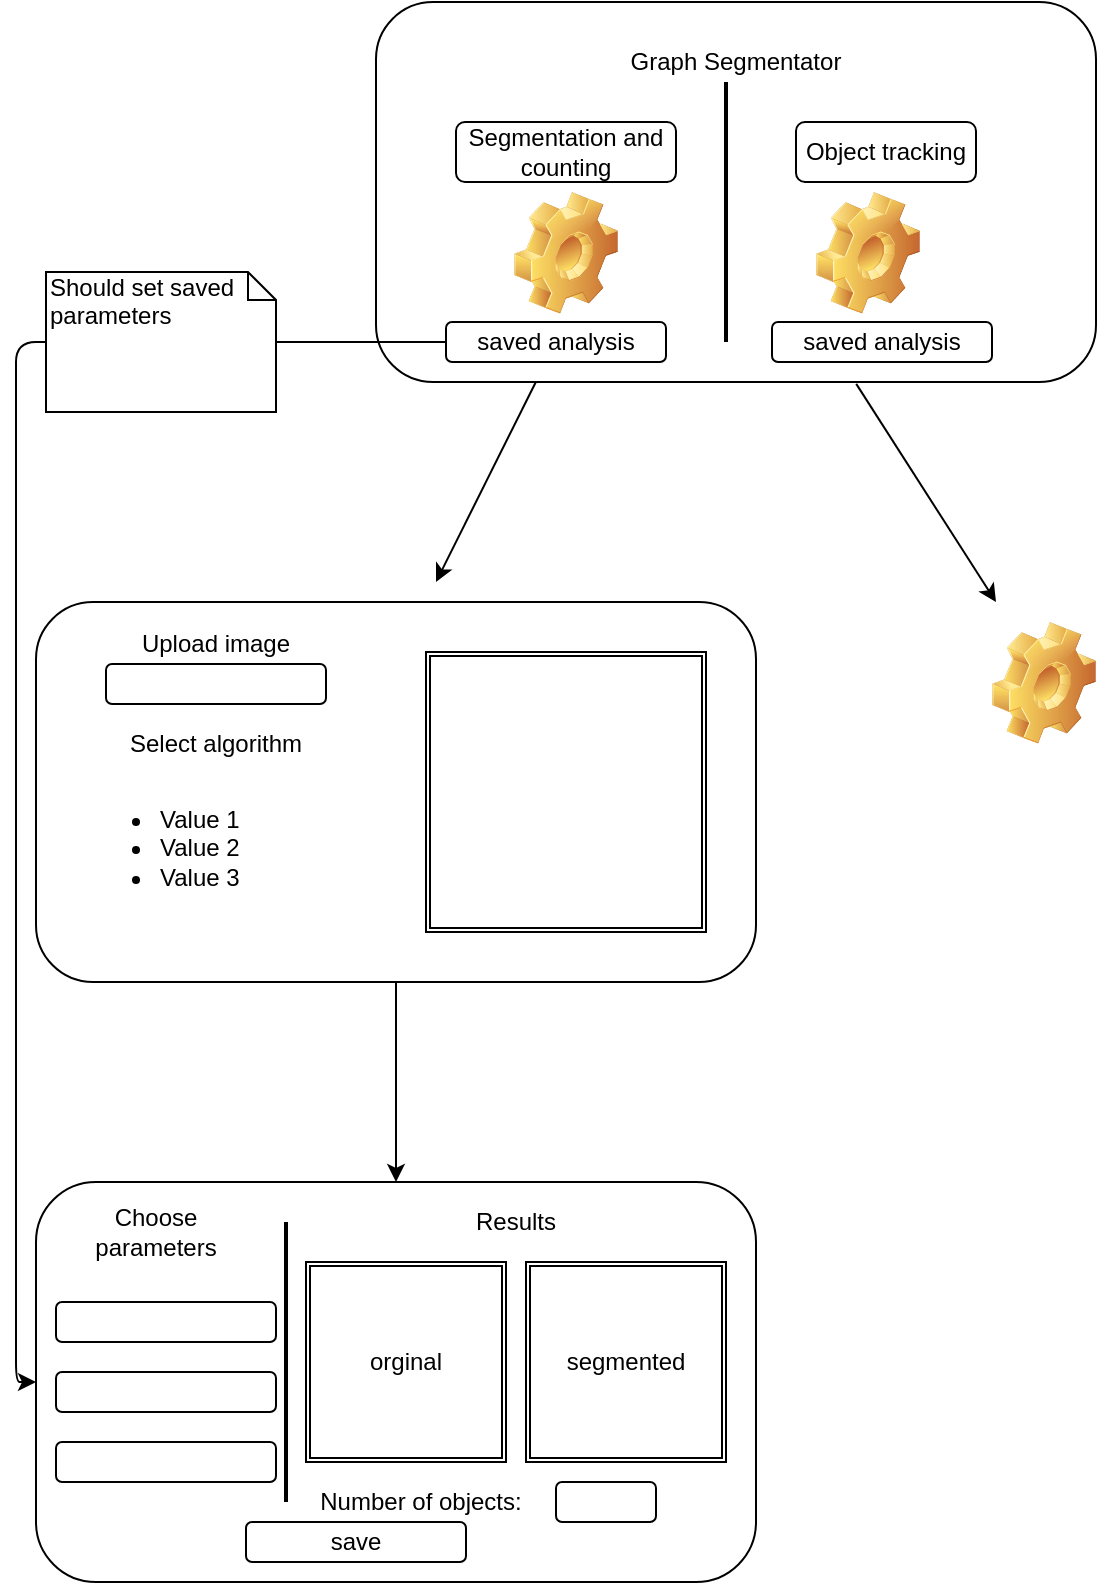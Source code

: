 <mxfile version="10.9.8" type="google"><diagram id="ORDSWnTs445voBp8sYpG" name="Page-1"><mxGraphModel dx="715" dy="722" grid="1" gridSize="10" guides="1" tooltips="1" connect="1" arrows="1" fold="1" page="1" pageScale="1" pageWidth="850" pageHeight="1100" math="0" shadow="0"><root><mxCell id="0"/><mxCell id="1" parent="0"/><mxCell id="hxGwsMfz5VNTOlsoCoBu-2" value="" style="rounded=1;whiteSpace=wrap;html=1;" vertex="1" parent="1"><mxGeometry x="190" y="20" width="360" height="190" as="geometry"/></mxCell><mxCell id="hxGwsMfz5VNTOlsoCoBu-3" value="Graph Segmentator" style="text;html=1;strokeColor=none;fillColor=none;align=center;verticalAlign=middle;whiteSpace=wrap;rounded=0;" vertex="1" parent="1"><mxGeometry x="240" y="40" width="260" height="20" as="geometry"/></mxCell><mxCell id="hxGwsMfz5VNTOlsoCoBu-4" value="&lt;div&gt;Segmentation and counting&lt;/div&gt;" style="rounded=1;whiteSpace=wrap;html=1;" vertex="1" parent="1"><mxGeometry x="230" y="80" width="110" height="30" as="geometry"/></mxCell><mxCell id="hxGwsMfz5VNTOlsoCoBu-5" value="Object tracking" style="rounded=1;whiteSpace=wrap;html=1;" vertex="1" parent="1"><mxGeometry x="400" y="80" width="90" height="30" as="geometry"/></mxCell><mxCell id="hxGwsMfz5VNTOlsoCoBu-6" value="" style="shape=image;html=1;verticalLabelPosition=bottom;labelBackgroundColor=#ffffff;verticalAlign=top;imageAspect=1;aspect=fixed;image=img/clipart/Gear_128x128.png" vertex="1" parent="1"><mxGeometry x="259" y="115" width="52" height="61" as="geometry"/></mxCell><mxCell id="hxGwsMfz5VNTOlsoCoBu-7" value="" style="shape=image;html=1;verticalLabelPosition=bottom;labelBackgroundColor=#ffffff;verticalAlign=top;imageAspect=1;aspect=fixed;image=img/clipart/Gear_128x128.png" vertex="1" parent="1"><mxGeometry x="410" y="115" width="52" height="61" as="geometry"/></mxCell><mxCell id="hxGwsMfz5VNTOlsoCoBu-8" value="" style="line;strokeWidth=2;direction=south;html=1;" vertex="1" parent="1"><mxGeometry x="360" y="60" width="10" height="130" as="geometry"/></mxCell><mxCell id="hxGwsMfz5VNTOlsoCoBu-9" value="" style="endArrow=classic;html=1;exitX=0.222;exitY=1;exitDx=0;exitDy=0;exitPerimeter=0;" edge="1" parent="1" source="hxGwsMfz5VNTOlsoCoBu-2"><mxGeometry width="50" height="50" relative="1" as="geometry"><mxPoint x="190" y="280" as="sourcePoint"/><mxPoint x="220" y="310" as="targetPoint"/></mxGeometry></mxCell><mxCell id="hxGwsMfz5VNTOlsoCoBu-10" value="" style="endArrow=classic;html=1;exitX=0.667;exitY=1.005;exitDx=0;exitDy=0;exitPerimeter=0;" edge="1" parent="1" source="hxGwsMfz5VNTOlsoCoBu-2"><mxGeometry width="50" height="50" relative="1" as="geometry"><mxPoint x="280" y="220" as="sourcePoint"/><mxPoint x="500" y="320" as="targetPoint"/></mxGeometry></mxCell><mxCell id="hxGwsMfz5VNTOlsoCoBu-11" value="" style="shape=image;html=1;verticalLabelPosition=bottom;labelBackgroundColor=#ffffff;verticalAlign=top;imageAspect=1;aspect=fixed;image=img/clipart/Gear_128x128.png" vertex="1" parent="1"><mxGeometry x="498" y="330" width="52" height="61" as="geometry"/></mxCell><mxCell id="hxGwsMfz5VNTOlsoCoBu-12" value="" style="rounded=1;whiteSpace=wrap;html=1;" vertex="1" parent="1"><mxGeometry x="20" y="320" width="360" height="190" as="geometry"/></mxCell><mxCell id="hxGwsMfz5VNTOlsoCoBu-13" value="Upload image" style="text;html=1;strokeColor=none;fillColor=none;align=center;verticalAlign=middle;whiteSpace=wrap;rounded=0;" vertex="1" parent="1"><mxGeometry x="30" y="331" width="160" height="20" as="geometry"/></mxCell><mxCell id="hxGwsMfz5VNTOlsoCoBu-14" value="" style="shape=ext;double=1;whiteSpace=wrap;html=1;aspect=fixed;" vertex="1" parent="1"><mxGeometry x="215" y="345" width="140" height="140" as="geometry"/></mxCell><mxCell id="hxGwsMfz5VNTOlsoCoBu-16" value="" style="rounded=1;whiteSpace=wrap;html=1;" vertex="1" parent="1"><mxGeometry x="55" y="351" width="110" height="20" as="geometry"/></mxCell><mxCell id="hxGwsMfz5VNTOlsoCoBu-17" value="Select algorithm" style="text;html=1;strokeColor=none;fillColor=none;align=center;verticalAlign=middle;whiteSpace=wrap;rounded=0;" vertex="1" parent="1"><mxGeometry x="30" y="381" width="160" height="20" as="geometry"/></mxCell><mxCell id="hxGwsMfz5VNTOlsoCoBu-25" value="&lt;ul&gt;&lt;li&gt;Value 1&lt;/li&gt;&lt;li&gt;Value 2&lt;/li&gt;&lt;li&gt;Value 3&lt;/li&gt;&lt;/ul&gt;" style="text;strokeColor=none;fillColor=none;html=1;whiteSpace=wrap;verticalAlign=middle;overflow=hidden;" vertex="1" parent="1"><mxGeometry x="40" y="390" width="120" height="105" as="geometry"/></mxCell><mxCell id="hxGwsMfz5VNTOlsoCoBu-26" value="" style="endArrow=classic;html=1;exitX=0.5;exitY=1;exitDx=0;exitDy=0;" edge="1" parent="1" source="hxGwsMfz5VNTOlsoCoBu-12"><mxGeometry width="50" height="50" relative="1" as="geometry"><mxPoint x="280" y="220" as="sourcePoint"/><mxPoint x="200" y="610" as="targetPoint"/><Array as="points"/></mxGeometry></mxCell><mxCell id="hxGwsMfz5VNTOlsoCoBu-27" value="" style="rounded=1;whiteSpace=wrap;html=1;" vertex="1" parent="1"><mxGeometry x="20" y="610" width="360" height="200" as="geometry"/></mxCell><mxCell id="hxGwsMfz5VNTOlsoCoBu-28" value="" style="line;strokeWidth=2;direction=south;html=1;" vertex="1" parent="1"><mxGeometry x="140" y="630" width="10" height="140" as="geometry"/></mxCell><mxCell id="hxGwsMfz5VNTOlsoCoBu-29" value="Choose parameters" style="text;html=1;strokeColor=none;fillColor=none;align=center;verticalAlign=middle;whiteSpace=wrap;rounded=0;" vertex="1" parent="1"><mxGeometry x="30" y="620" width="100" height="30" as="geometry"/></mxCell><mxCell id="hxGwsMfz5VNTOlsoCoBu-30" value="Results" style="text;html=1;strokeColor=none;fillColor=none;align=center;verticalAlign=middle;whiteSpace=wrap;rounded=0;" vertex="1" parent="1"><mxGeometry x="180" y="620" width="160" height="20" as="geometry"/></mxCell><mxCell id="hxGwsMfz5VNTOlsoCoBu-34" value="" style="rounded=1;whiteSpace=wrap;html=1;" vertex="1" parent="1"><mxGeometry x="30" y="740" width="110" height="20" as="geometry"/></mxCell><mxCell id="hxGwsMfz5VNTOlsoCoBu-35" value="" style="rounded=1;whiteSpace=wrap;html=1;" vertex="1" parent="1"><mxGeometry x="30" y="705" width="110" height="20" as="geometry"/></mxCell><mxCell id="hxGwsMfz5VNTOlsoCoBu-36" value="" style="rounded=1;whiteSpace=wrap;html=1;" vertex="1" parent="1"><mxGeometry x="30" y="670" width="110" height="20" as="geometry"/></mxCell><mxCell id="hxGwsMfz5VNTOlsoCoBu-38" value="orginal" style="shape=ext;double=1;whiteSpace=wrap;html=1;aspect=fixed;" vertex="1" parent="1"><mxGeometry x="155" y="650" width="100" height="100" as="geometry"/></mxCell><mxCell id="hxGwsMfz5VNTOlsoCoBu-39" value="segmented" style="shape=ext;double=1;whiteSpace=wrap;html=1;aspect=fixed;" vertex="1" parent="1"><mxGeometry x="265" y="650" width="100" height="100" as="geometry"/></mxCell><mxCell id="hxGwsMfz5VNTOlsoCoBu-41" value="Number of objects:" style="text;html=1;strokeColor=none;fillColor=none;align=center;verticalAlign=middle;whiteSpace=wrap;rounded=0;" vertex="1" parent="1"><mxGeometry x="145" y="760" width="135" height="20" as="geometry"/></mxCell><mxCell id="hxGwsMfz5VNTOlsoCoBu-42" value="" style="rounded=1;whiteSpace=wrap;html=1;" vertex="1" parent="1"><mxGeometry x="280" y="760" width="50" height="20" as="geometry"/></mxCell><mxCell id="hxGwsMfz5VNTOlsoCoBu-44" value="saved analysis" style="rounded=1;whiteSpace=wrap;html=1;" vertex="1" parent="1"><mxGeometry x="225" y="180" width="110" height="20" as="geometry"/></mxCell><mxCell id="hxGwsMfz5VNTOlsoCoBu-45" value="saved analysis" style="rounded=1;whiteSpace=wrap;html=1;" vertex="1" parent="1"><mxGeometry x="388" y="180" width="110" height="20" as="geometry"/></mxCell><mxCell id="hxGwsMfz5VNTOlsoCoBu-46" value="save" style="rounded=1;whiteSpace=wrap;html=1;" vertex="1" parent="1"><mxGeometry x="125" y="780" width="110" height="20" as="geometry"/></mxCell><mxCell id="hxGwsMfz5VNTOlsoCoBu-47" value="" style="edgeStyle=elbowEdgeStyle;elbow=horizontal;endArrow=classic;html=1;" edge="1" parent="1" source="hxGwsMfz5VNTOlsoCoBu-44"><mxGeometry width="50" height="50" relative="1" as="geometry"><mxPoint x="20" y="880" as="sourcePoint"/><mxPoint x="20" y="710" as="targetPoint"/><Array as="points"><mxPoint x="10" y="300"/><mxPoint x="400" y="250"/><mxPoint x="420" y="450"/></Array></mxGeometry></mxCell><mxCell id="hxGwsMfz5VNTOlsoCoBu-48" value="Should set saved parameters" style="shape=note;whiteSpace=wrap;html=1;size=14;verticalAlign=top;align=left;spacingTop=-6;" vertex="1" parent="1"><mxGeometry x="25" y="155" width="115" height="70" as="geometry"/></mxCell></root></mxGraphModel></diagram></mxfile>
